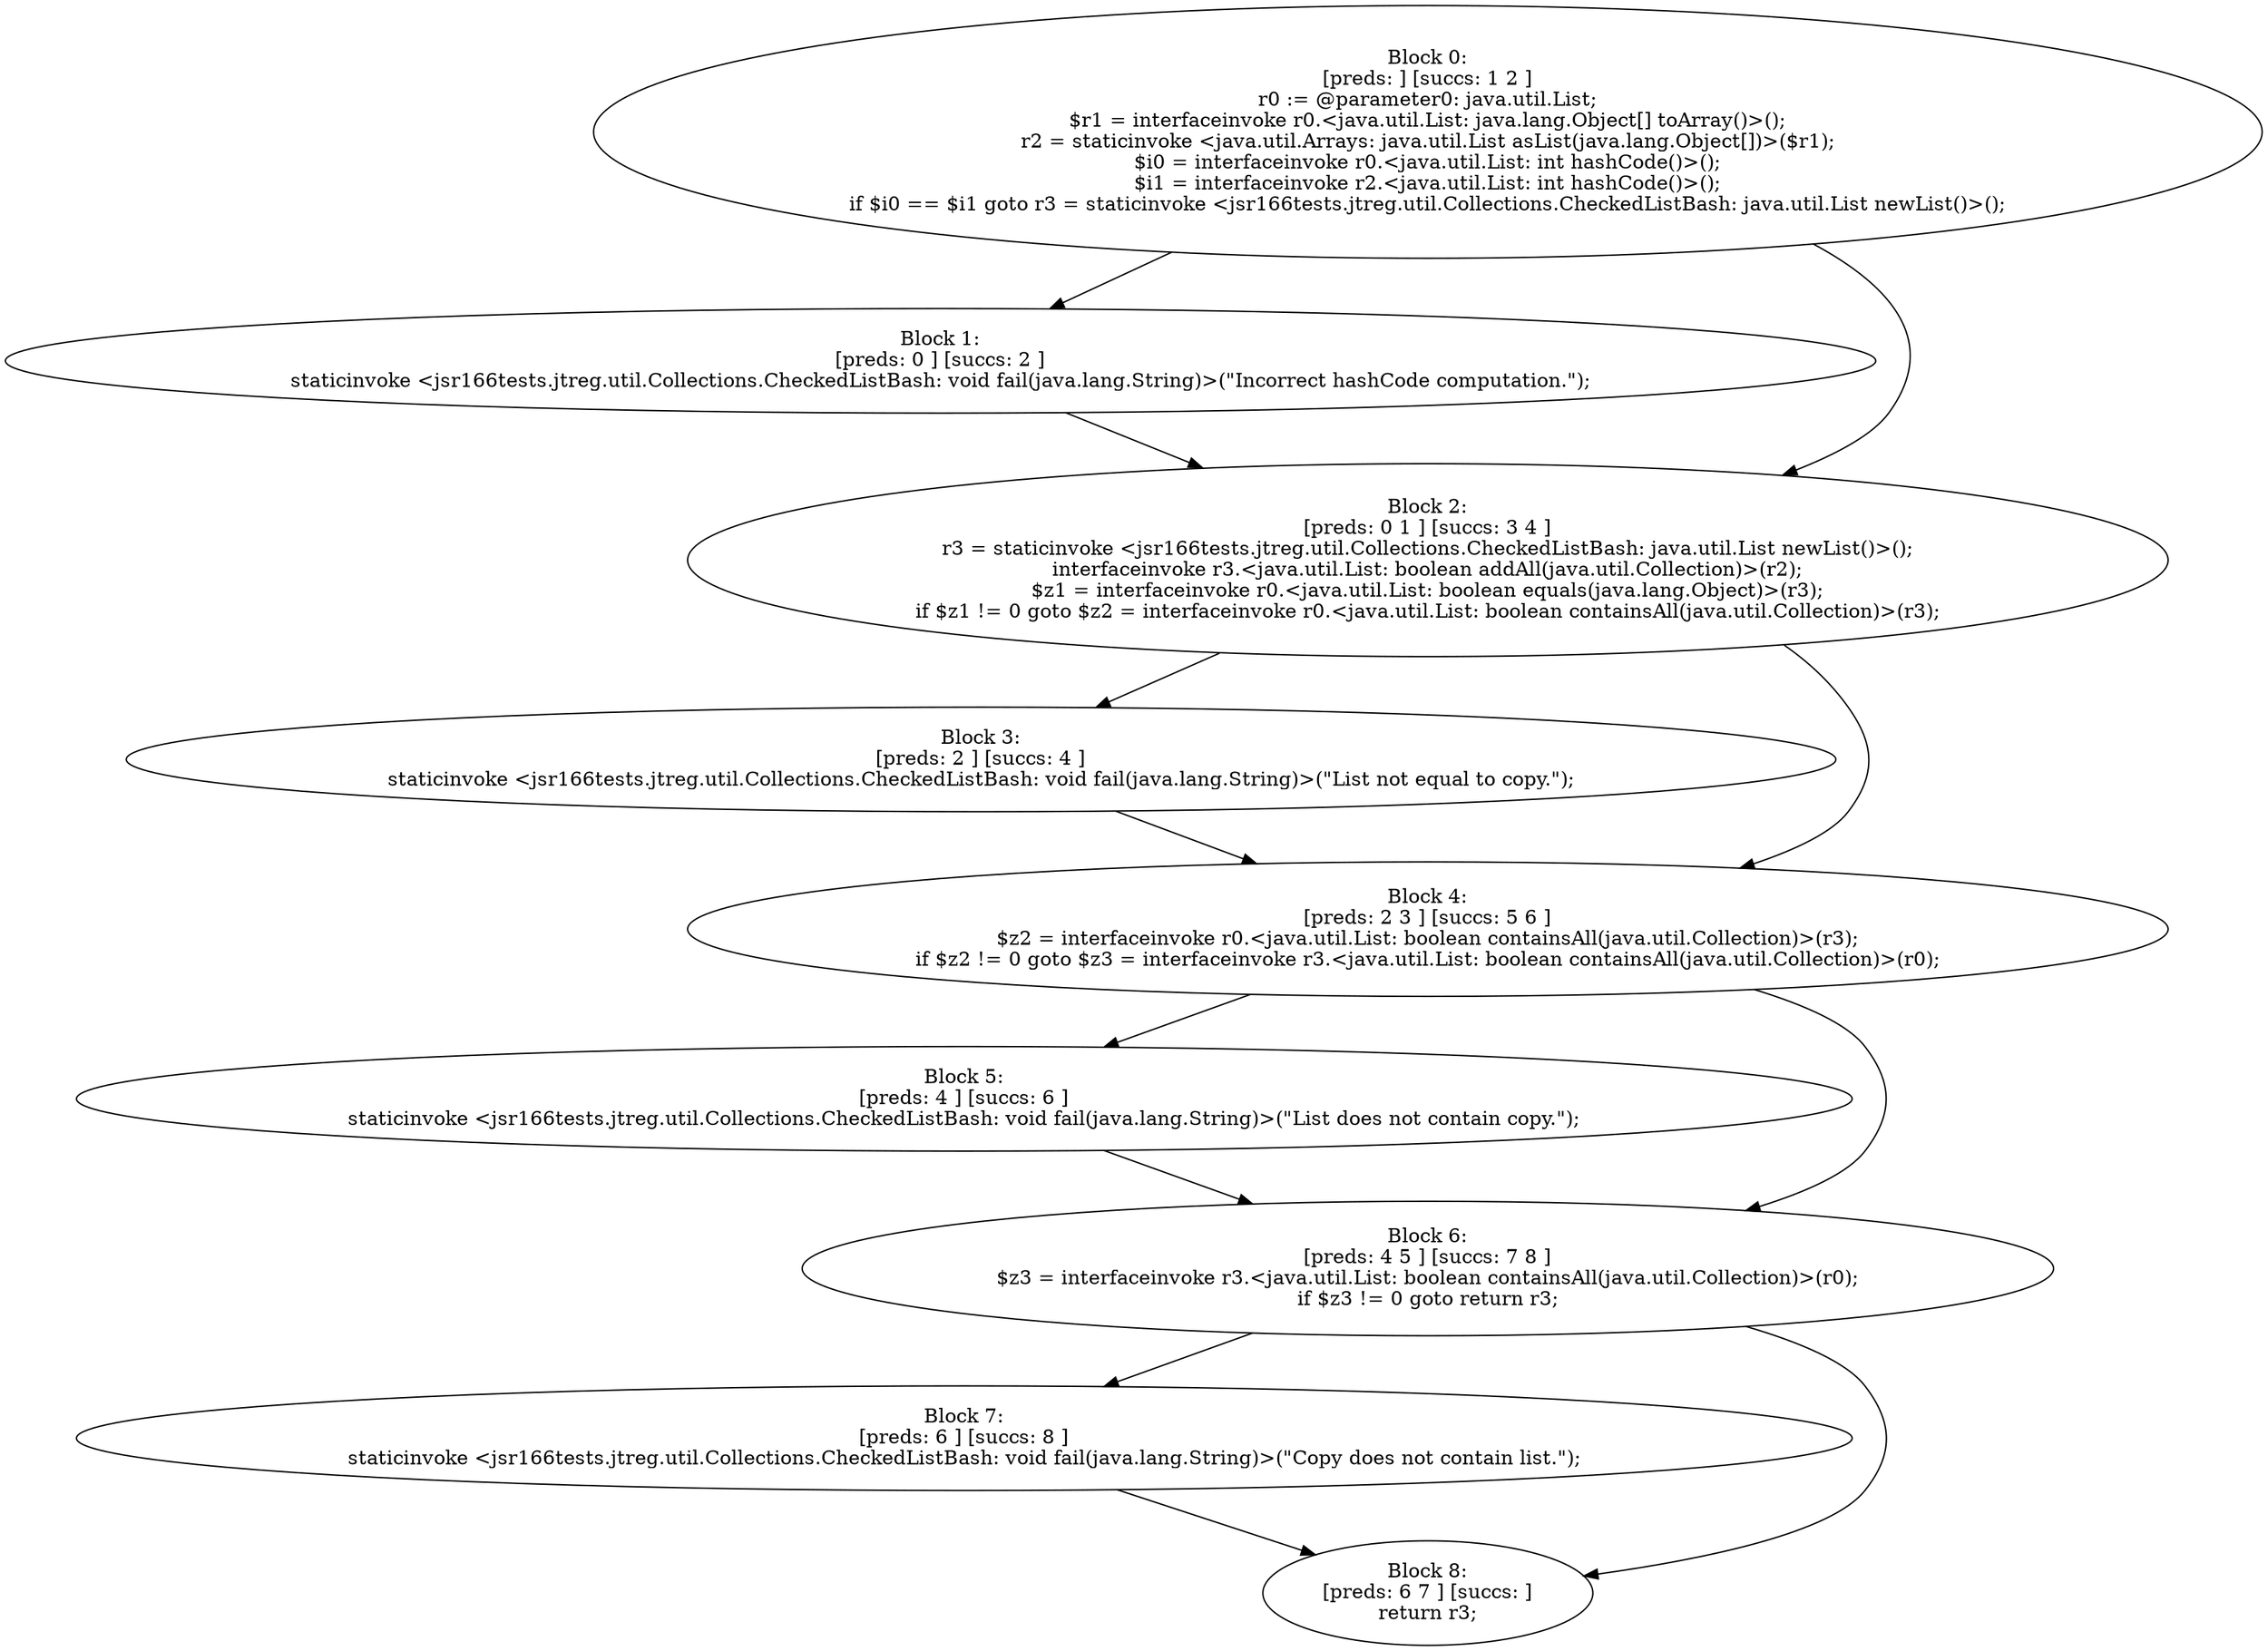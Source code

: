 digraph "unitGraph" {
    "Block 0:
[preds: ] [succs: 1 2 ]
r0 := @parameter0: java.util.List;
$r1 = interfaceinvoke r0.<java.util.List: java.lang.Object[] toArray()>();
r2 = staticinvoke <java.util.Arrays: java.util.List asList(java.lang.Object[])>($r1);
$i0 = interfaceinvoke r0.<java.util.List: int hashCode()>();
$i1 = interfaceinvoke r2.<java.util.List: int hashCode()>();
if $i0 == $i1 goto r3 = staticinvoke <jsr166tests.jtreg.util.Collections.CheckedListBash: java.util.List newList()>();
"
    "Block 1:
[preds: 0 ] [succs: 2 ]
staticinvoke <jsr166tests.jtreg.util.Collections.CheckedListBash: void fail(java.lang.String)>(\"Incorrect hashCode computation.\");
"
    "Block 2:
[preds: 0 1 ] [succs: 3 4 ]
r3 = staticinvoke <jsr166tests.jtreg.util.Collections.CheckedListBash: java.util.List newList()>();
interfaceinvoke r3.<java.util.List: boolean addAll(java.util.Collection)>(r2);
$z1 = interfaceinvoke r0.<java.util.List: boolean equals(java.lang.Object)>(r3);
if $z1 != 0 goto $z2 = interfaceinvoke r0.<java.util.List: boolean containsAll(java.util.Collection)>(r3);
"
    "Block 3:
[preds: 2 ] [succs: 4 ]
staticinvoke <jsr166tests.jtreg.util.Collections.CheckedListBash: void fail(java.lang.String)>(\"List not equal to copy.\");
"
    "Block 4:
[preds: 2 3 ] [succs: 5 6 ]
$z2 = interfaceinvoke r0.<java.util.List: boolean containsAll(java.util.Collection)>(r3);
if $z2 != 0 goto $z3 = interfaceinvoke r3.<java.util.List: boolean containsAll(java.util.Collection)>(r0);
"
    "Block 5:
[preds: 4 ] [succs: 6 ]
staticinvoke <jsr166tests.jtreg.util.Collections.CheckedListBash: void fail(java.lang.String)>(\"List does not contain copy.\");
"
    "Block 6:
[preds: 4 5 ] [succs: 7 8 ]
$z3 = interfaceinvoke r3.<java.util.List: boolean containsAll(java.util.Collection)>(r0);
if $z3 != 0 goto return r3;
"
    "Block 7:
[preds: 6 ] [succs: 8 ]
staticinvoke <jsr166tests.jtreg.util.Collections.CheckedListBash: void fail(java.lang.String)>(\"Copy does not contain list.\");
"
    "Block 8:
[preds: 6 7 ] [succs: ]
return r3;
"
    "Block 0:
[preds: ] [succs: 1 2 ]
r0 := @parameter0: java.util.List;
$r1 = interfaceinvoke r0.<java.util.List: java.lang.Object[] toArray()>();
r2 = staticinvoke <java.util.Arrays: java.util.List asList(java.lang.Object[])>($r1);
$i0 = interfaceinvoke r0.<java.util.List: int hashCode()>();
$i1 = interfaceinvoke r2.<java.util.List: int hashCode()>();
if $i0 == $i1 goto r3 = staticinvoke <jsr166tests.jtreg.util.Collections.CheckedListBash: java.util.List newList()>();
"->"Block 1:
[preds: 0 ] [succs: 2 ]
staticinvoke <jsr166tests.jtreg.util.Collections.CheckedListBash: void fail(java.lang.String)>(\"Incorrect hashCode computation.\");
";
    "Block 0:
[preds: ] [succs: 1 2 ]
r0 := @parameter0: java.util.List;
$r1 = interfaceinvoke r0.<java.util.List: java.lang.Object[] toArray()>();
r2 = staticinvoke <java.util.Arrays: java.util.List asList(java.lang.Object[])>($r1);
$i0 = interfaceinvoke r0.<java.util.List: int hashCode()>();
$i1 = interfaceinvoke r2.<java.util.List: int hashCode()>();
if $i0 == $i1 goto r3 = staticinvoke <jsr166tests.jtreg.util.Collections.CheckedListBash: java.util.List newList()>();
"->"Block 2:
[preds: 0 1 ] [succs: 3 4 ]
r3 = staticinvoke <jsr166tests.jtreg.util.Collections.CheckedListBash: java.util.List newList()>();
interfaceinvoke r3.<java.util.List: boolean addAll(java.util.Collection)>(r2);
$z1 = interfaceinvoke r0.<java.util.List: boolean equals(java.lang.Object)>(r3);
if $z1 != 0 goto $z2 = interfaceinvoke r0.<java.util.List: boolean containsAll(java.util.Collection)>(r3);
";
    "Block 1:
[preds: 0 ] [succs: 2 ]
staticinvoke <jsr166tests.jtreg.util.Collections.CheckedListBash: void fail(java.lang.String)>(\"Incorrect hashCode computation.\");
"->"Block 2:
[preds: 0 1 ] [succs: 3 4 ]
r3 = staticinvoke <jsr166tests.jtreg.util.Collections.CheckedListBash: java.util.List newList()>();
interfaceinvoke r3.<java.util.List: boolean addAll(java.util.Collection)>(r2);
$z1 = interfaceinvoke r0.<java.util.List: boolean equals(java.lang.Object)>(r3);
if $z1 != 0 goto $z2 = interfaceinvoke r0.<java.util.List: boolean containsAll(java.util.Collection)>(r3);
";
    "Block 2:
[preds: 0 1 ] [succs: 3 4 ]
r3 = staticinvoke <jsr166tests.jtreg.util.Collections.CheckedListBash: java.util.List newList()>();
interfaceinvoke r3.<java.util.List: boolean addAll(java.util.Collection)>(r2);
$z1 = interfaceinvoke r0.<java.util.List: boolean equals(java.lang.Object)>(r3);
if $z1 != 0 goto $z2 = interfaceinvoke r0.<java.util.List: boolean containsAll(java.util.Collection)>(r3);
"->"Block 3:
[preds: 2 ] [succs: 4 ]
staticinvoke <jsr166tests.jtreg.util.Collections.CheckedListBash: void fail(java.lang.String)>(\"List not equal to copy.\");
";
    "Block 2:
[preds: 0 1 ] [succs: 3 4 ]
r3 = staticinvoke <jsr166tests.jtreg.util.Collections.CheckedListBash: java.util.List newList()>();
interfaceinvoke r3.<java.util.List: boolean addAll(java.util.Collection)>(r2);
$z1 = interfaceinvoke r0.<java.util.List: boolean equals(java.lang.Object)>(r3);
if $z1 != 0 goto $z2 = interfaceinvoke r0.<java.util.List: boolean containsAll(java.util.Collection)>(r3);
"->"Block 4:
[preds: 2 3 ] [succs: 5 6 ]
$z2 = interfaceinvoke r0.<java.util.List: boolean containsAll(java.util.Collection)>(r3);
if $z2 != 0 goto $z3 = interfaceinvoke r3.<java.util.List: boolean containsAll(java.util.Collection)>(r0);
";
    "Block 3:
[preds: 2 ] [succs: 4 ]
staticinvoke <jsr166tests.jtreg.util.Collections.CheckedListBash: void fail(java.lang.String)>(\"List not equal to copy.\");
"->"Block 4:
[preds: 2 3 ] [succs: 5 6 ]
$z2 = interfaceinvoke r0.<java.util.List: boolean containsAll(java.util.Collection)>(r3);
if $z2 != 0 goto $z3 = interfaceinvoke r3.<java.util.List: boolean containsAll(java.util.Collection)>(r0);
";
    "Block 4:
[preds: 2 3 ] [succs: 5 6 ]
$z2 = interfaceinvoke r0.<java.util.List: boolean containsAll(java.util.Collection)>(r3);
if $z2 != 0 goto $z3 = interfaceinvoke r3.<java.util.List: boolean containsAll(java.util.Collection)>(r0);
"->"Block 5:
[preds: 4 ] [succs: 6 ]
staticinvoke <jsr166tests.jtreg.util.Collections.CheckedListBash: void fail(java.lang.String)>(\"List does not contain copy.\");
";
    "Block 4:
[preds: 2 3 ] [succs: 5 6 ]
$z2 = interfaceinvoke r0.<java.util.List: boolean containsAll(java.util.Collection)>(r3);
if $z2 != 0 goto $z3 = interfaceinvoke r3.<java.util.List: boolean containsAll(java.util.Collection)>(r0);
"->"Block 6:
[preds: 4 5 ] [succs: 7 8 ]
$z3 = interfaceinvoke r3.<java.util.List: boolean containsAll(java.util.Collection)>(r0);
if $z3 != 0 goto return r3;
";
    "Block 5:
[preds: 4 ] [succs: 6 ]
staticinvoke <jsr166tests.jtreg.util.Collections.CheckedListBash: void fail(java.lang.String)>(\"List does not contain copy.\");
"->"Block 6:
[preds: 4 5 ] [succs: 7 8 ]
$z3 = interfaceinvoke r3.<java.util.List: boolean containsAll(java.util.Collection)>(r0);
if $z3 != 0 goto return r3;
";
    "Block 6:
[preds: 4 5 ] [succs: 7 8 ]
$z3 = interfaceinvoke r3.<java.util.List: boolean containsAll(java.util.Collection)>(r0);
if $z3 != 0 goto return r3;
"->"Block 7:
[preds: 6 ] [succs: 8 ]
staticinvoke <jsr166tests.jtreg.util.Collections.CheckedListBash: void fail(java.lang.String)>(\"Copy does not contain list.\");
";
    "Block 6:
[preds: 4 5 ] [succs: 7 8 ]
$z3 = interfaceinvoke r3.<java.util.List: boolean containsAll(java.util.Collection)>(r0);
if $z3 != 0 goto return r3;
"->"Block 8:
[preds: 6 7 ] [succs: ]
return r3;
";
    "Block 7:
[preds: 6 ] [succs: 8 ]
staticinvoke <jsr166tests.jtreg.util.Collections.CheckedListBash: void fail(java.lang.String)>(\"Copy does not contain list.\");
"->"Block 8:
[preds: 6 7 ] [succs: ]
return r3;
";
}
